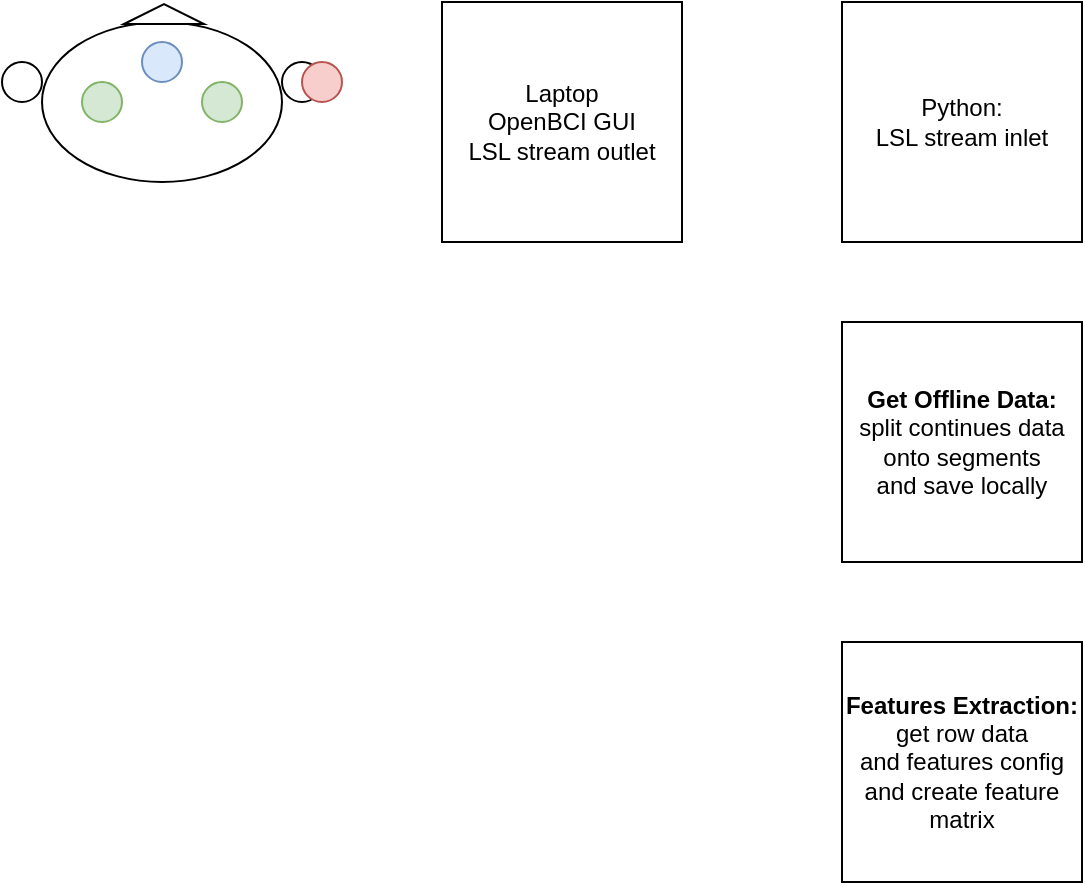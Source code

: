 <mxfile version="18.0.4" type="device"><diagram id="vAo_A39cGTgMQWZRrjWg" name="Page-1"><mxGraphModel dx="1102" dy="614" grid="1" gridSize="10" guides="1" tooltips="1" connect="1" arrows="1" fold="1" page="1" pageScale="1" pageWidth="850" pageHeight="1100" math="0" shadow="0"><root><mxCell id="0"/><mxCell id="1" parent="0"/><mxCell id="SmCr--1kHG2jJPc9cmlt-1" value="" style="ellipse;whiteSpace=wrap;html=1;" vertex="1" parent="1"><mxGeometry x="80" y="50" width="120" height="80" as="geometry"/></mxCell><mxCell id="SmCr--1kHG2jJPc9cmlt-2" value="" style="ellipse;whiteSpace=wrap;html=1;aspect=fixed;" vertex="1" parent="1"><mxGeometry x="200" y="70" width="20" height="20" as="geometry"/></mxCell><mxCell id="SmCr--1kHG2jJPc9cmlt-3" value="" style="ellipse;whiteSpace=wrap;html=1;aspect=fixed;" vertex="1" parent="1"><mxGeometry x="60" y="70" width="20" height="20" as="geometry"/></mxCell><mxCell id="SmCr--1kHG2jJPc9cmlt-6" value="" style="triangle;whiteSpace=wrap;html=1;rotation=-90;" vertex="1" parent="1"><mxGeometry x="136" y="26" width="10" height="40" as="geometry"/></mxCell><mxCell id="SmCr--1kHG2jJPc9cmlt-7" value="" style="ellipse;whiteSpace=wrap;html=1;aspect=fixed;fillColor=#d5e8d4;strokeColor=#82b366;" vertex="1" parent="1"><mxGeometry x="160" y="80" width="20" height="20" as="geometry"/></mxCell><mxCell id="SmCr--1kHG2jJPc9cmlt-8" value="" style="ellipse;whiteSpace=wrap;html=1;aspect=fixed;fillColor=#d5e8d4;strokeColor=#82b366;" vertex="1" parent="1"><mxGeometry x="100" y="80" width="20" height="20" as="geometry"/></mxCell><mxCell id="SmCr--1kHG2jJPc9cmlt-9" value="" style="ellipse;whiteSpace=wrap;html=1;aspect=fixed;fillColor=#dae8fc;strokeColor=#6c8ebf;" vertex="1" parent="1"><mxGeometry x="130" y="60" width="20" height="20" as="geometry"/></mxCell><mxCell id="SmCr--1kHG2jJPc9cmlt-10" value="" style="ellipse;whiteSpace=wrap;html=1;aspect=fixed;fillColor=#f8cecc;strokeColor=#b85450;" vertex="1" parent="1"><mxGeometry x="210" y="70" width="20" height="20" as="geometry"/></mxCell><mxCell id="SmCr--1kHG2jJPc9cmlt-13" value="Laptop&lt;br&gt;OpenBCI GUI&lt;br&gt;LSL stream outlet" style="whiteSpace=wrap;html=1;aspect=fixed;" vertex="1" parent="1"><mxGeometry x="280" y="40" width="120" height="120" as="geometry"/></mxCell><mxCell id="SmCr--1kHG2jJPc9cmlt-14" value="Python:&lt;br&gt;LSL stream inlet" style="whiteSpace=wrap;html=1;aspect=fixed;" vertex="1" parent="1"><mxGeometry x="480" y="40" width="120" height="120" as="geometry"/></mxCell><mxCell id="SmCr--1kHG2jJPc9cmlt-16" value="&lt;b&gt;Get Offline Data:&lt;/b&gt;&lt;br&gt;split continues data onto segments&lt;br&gt;and save locally" style="whiteSpace=wrap;html=1;aspect=fixed;" vertex="1" parent="1"><mxGeometry x="480" y="200" width="120" height="120" as="geometry"/></mxCell><mxCell id="SmCr--1kHG2jJPc9cmlt-17" value="&lt;b&gt;Features Extraction:&lt;/b&gt;&lt;br&gt;get row data&lt;br&gt;and features config&lt;br&gt;and create feature matrix" style="whiteSpace=wrap;html=1;aspect=fixed;" vertex="1" parent="1"><mxGeometry x="480" y="360" width="120" height="120" as="geometry"/></mxCell></root></mxGraphModel></diagram></mxfile>